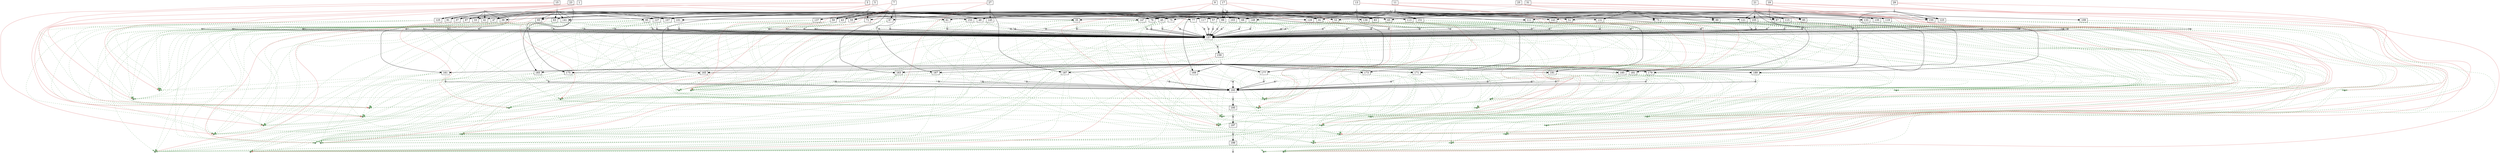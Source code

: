 strict digraph  {
	node [label="\N"];
	1	 [height=0,
		shape=rect,
		size=13.85,
		width=0];
	2	 [fillcolor=gray,
		height=0.1,
		label="",
		shape=rect,
		size=0,
		style=filled,
		width=0.1];
	1 -> 2	 [color=gray,
		size=12537816.0];
	201	 [fillcolor="#88bb88",
		height=0.1,
		label="",
		shape=rect,
		size=0,
		style=filled,
		width=0.1];
	1 -> 201	 [color="#dd7777",
		size=2778398.0,
		weight=0];
	202	 [fillcolor="#88bb88",
		height=0.1,
		label="",
		shape=rect,
		size=0,
		style=filled,
		width=0.1];
	1 -> 202	 [color="#dd7777",
		size=2778398.0,
		weight=0];
	33	 [height=0,
		shape=rect,
		size=10.57,
		width=0];
	2 -> 33	 [size=0];
	35	 [height=0,
		shape=rect,
		size=10.6,
		width=0];
	2 -> 35	 [size=0];
	37	 [height=0,
		shape=rect,
		size=10.58,
		width=0];
	2 -> 37	 [size=0];
	39	 [height=0,
		shape=rect,
		size=10.64,
		width=0];
	2 -> 39	 [size=0];
	41	 [height=0,
		shape=rect,
		size=10.45,
		width=0];
	2 -> 41	 [size=0];
	91	 [height=0,
		shape=rect,
		size=10.56,
		width=0];
	2 -> 91	 [size=0];
	125	 [height=0,
		shape=rect,
		size=10.46,
		width=0];
	2 -> 125	 [size=0];
	161	 [height=0,
		shape=rect,
		size=10.88,
		width=0];
	2 -> 161	 [size=0];
	3	 [height=0,
		shape=rect,
		size=13.11,
		width=0];
	4	 [fillcolor=gray,
		height=0.1,
		label="",
		shape=rect,
		size=0,
		style=filled,
		width=0.1];
	3 -> 4	 [color=gray,
		size=12588718.0];
	203	 [fillcolor="#88bb88",
		height=0.1,
		label="",
		shape=rect,
		size=0,
		style=filled,
		width=0.1];
	3 -> 203	 [color="#dd7777",
		size=2778398.0,
		weight=0];
	204	 [fillcolor="#88bb88",
		height=0.1,
		label="",
		shape=rect,
		size=0,
		style=filled,
		width=0.1];
	3 -> 204	 [color="#dd7777",
		size=2778398.0,
		weight=0];
	4 -> 33	 [size=0];
	4 -> 41	 [size=0];
	43	 [height=0,
		shape=rect,
		size=10.64,
		width=0];
	4 -> 43	 [size=0];
	45	 [height=0,
		shape=rect,
		size=10.58,
		width=0];
	4 -> 45	 [size=0];
	47	 [height=0,
		shape=rect,
		size=10.74,
		width=0];
	4 -> 47	 [size=0];
	49	 [height=0,
		shape=rect,
		size=10.61,
		width=0];
	4 -> 49	 [size=0];
	51	 [height=0,
		shape=rect,
		size=10.58,
		width=0];
	4 -> 51	 [size=0];
	53	 [height=0,
		shape=rect,
		size=10.67,
		width=0];
	4 -> 53	 [size=0];
	55	 [height=0,
		shape=rect,
		size=10.67,
		width=0];
	4 -> 55	 [size=0];
	57	 [height=0,
		shape=rect,
		size=10.57,
		width=0];
	4 -> 57	 [size=0];
	77	 [height=0,
		shape=rect,
		size=10.41,
		width=0];
	4 -> 77	 [size=0];
	79	 [height=0,
		shape=rect,
		size=10.58,
		width=0];
	4 -> 79	 [size=0];
	111	 [height=0,
		shape=rect,
		size=10.47,
		width=0];
	4 -> 111	 [size=0];
	137	 [height=0,
		shape=rect,
		size=10.61,
		width=0];
	4 -> 137	 [size=0];
	163	 [height=0,
		shape=rect,
		size=10.96,
		width=0];
	4 -> 163	 [size=0];
	5	 [height=0,
		shape=rect,
		size=13.42,
		width=0];
	6	 [fillcolor=gray,
		height=0.1,
		label="",
		shape=rect,
		size=0,
		style=filled,
		width=0.1];
	5 -> 6	 [color=gray,
		size=12548592.0];
	205	 [fillcolor="#88bb88",
		height=0.1,
		label="",
		shape=rect,
		size=0,
		style=filled,
		width=0.1];
	5 -> 205	 [color="#dd7777",
		size=2778398.0,
		weight=0];
	206	 [fillcolor="#88bb88",
		height=0.1,
		label="",
		shape=rect,
		size=0,
		style=filled,
		width=0.1];
	5 -> 206	 [color="#dd7777",
		size=2778398.0,
		weight=0];
	59	 [height=0,
		shape=rect,
		size=10.74,
		width=0];
	6 -> 59	 [size=0];
	61	 [height=0,
		shape=rect,
		size=10.91,
		width=0];
	6 -> 61	 [size=0];
	71	 [height=0,
		shape=rect,
		size=10.53,
		width=0];
	6 -> 71	 [size=0];
	93	 [height=0,
		shape=rect,
		size=10.62,
		width=0];
	6 -> 93	 [size=0];
	147	 [height=0,
		shape=rect,
		size=10.65,
		width=0];
	6 -> 147	 [size=0];
	165	 [height=0,
		shape=rect,
		size=10.61,
		width=0];
	6 -> 165	 [size=0];
	7	 [height=0,
		shape=rect,
		size=13.3,
		width=0];
	8	 [fillcolor=gray,
		height=0.1,
		label="",
		shape=rect,
		size=0,
		style=filled,
		width=0.1];
	7 -> 8	 [color=gray,
		size=12543340.0];
	207	 [fillcolor="#88bb88",
		height=0.1,
		label="",
		shape=rect,
		size=0,
		style=filled,
		width=0.1];
	7 -> 207	 [color="#dd7777",
		size=2778398.0,
		weight=0];
	208	 [fillcolor="#88bb88",
		height=0.1,
		label="",
		shape=rect,
		size=0,
		style=filled,
		width=0.1];
	7 -> 208	 [color="#dd7777",
		size=2778398.0,
		weight=0];
	8 -> 43	 [size=0];
	8 -> 59	 [size=0];
	63	 [height=0,
		shape=rect,
		size=10.55,
		width=0];
	8 -> 63	 [size=0];
	65	 [height=0,
		shape=rect,
		size=10.49,
		width=0];
	8 -> 65	 [size=0];
	67	 [height=0,
		shape=rect,
		size=10.61,
		width=0];
	8 -> 67	 [size=0];
	69	 [height=0,
		shape=rect,
		size=10.53,
		width=0];
	8 -> 69	 [size=0];
	95	 [height=0,
		shape=rect,
		size=10.59,
		width=0];
	8 -> 95	 [size=0];
	113	 [height=0,
		shape=rect,
		size=10.48,
		width=0];
	8 -> 113	 [size=0];
	149	 [height=0,
		shape=rect,
		size=10.49,
		width=0];
	8 -> 149	 [size=0];
	167	 [height=0,
		shape=rect,
		size=10.73,
		width=0];
	8 -> 167	 [size=0];
	9	 [height=0,
		shape=rect,
		size=13.16,
		width=0];
	10	 [fillcolor=gray,
		height=0.1,
		label="",
		shape=rect,
		size=0,
		style=filled,
		width=0.1];
	9 -> 10	 [color=gray,
		size=12515000.0];
	209	 [fillcolor="#88bb88",
		height=0.1,
		label="",
		shape=rect,
		size=0,
		style=filled,
		width=0.1];
	9 -> 209	 [color="#dd7777",
		size=2778398.0,
		weight=0];
	210	 [fillcolor="#88bb88",
		height=0.1,
		label="",
		shape=rect,
		size=0,
		style=filled,
		width=0.1];
	9 -> 210	 [color="#dd7777",
		size=2778398.0,
		weight=0];
	10 -> 71	 [size=0];
	73	 [height=0,
		shape=rect,
		size=10.67,
		width=0];
	10 -> 73	 [size=0];
	75	 [height=0,
		shape=rect,
		size=10.54,
		width=0];
	10 -> 75	 [size=0];
	81	 [height=0,
		shape=rect,
		size=10.51,
		width=0];
	10 -> 81	 [size=0];
	99	 [height=0,
		shape=rect,
		size=10.69,
		width=0];
	10 -> 99	 [size=0];
	131	 [height=0,
		shape=rect,
		size=10.59,
		width=0];
	10 -> 131	 [size=0];
	169	 [height=0,
		shape=rect,
		size=10.66,
		width=0];
	10 -> 169	 [size=0];
	11	 [height=0,
		shape=rect,
		size=13.57,
		width=0];
	12	 [fillcolor=gray,
		height=0.1,
		label="",
		shape=rect,
		size=0,
		style=filled,
		width=0.1];
	11 -> 12	 [color=gray,
		size=12537134.0];
	211	 [fillcolor="#88bb88",
		height=0.1,
		label="",
		shape=rect,
		size=0,
		style=filled,
		width=0.1];
	11 -> 211	 [color="#dd7777",
		size=2778398.0,
		weight=0];
	212	 [fillcolor="#88bb88",
		height=0.1,
		label="",
		shape=rect,
		size=0,
		style=filled,
		width=0.1];
	11 -> 212	 [color="#dd7777",
		size=2778398.0,
		weight=0];
	12 -> 77	 [size=0];
	115	 [height=0,
		shape=rect,
		size=10.51,
		width=0];
	12 -> 115	 [size=0];
	139	 [height=0,
		shape=rect,
		size=10.66,
		width=0];
	12 -> 139	 [size=0];
	171	 [height=0,
		shape=rect,
		size=10.49,
		width=0];
	12 -> 171	 [size=0];
	13	 [height=0,
		shape=rect,
		size=13.25,
		width=0];
	14	 [fillcolor=gray,
		height=0.1,
		label="",
		shape=rect,
		size=0,
		style=filled,
		width=0.1];
	13 -> 14	 [color=gray,
		size=12521814.0];
	213	 [fillcolor="#88bb88",
		height=0.1,
		label="",
		shape=rect,
		size=0,
		style=filled,
		width=0.1];
	13 -> 213	 [color="#dd7777",
		size=2778398.0,
		weight=0];
	214	 [fillcolor="#88bb88",
		height=0.1,
		label="",
		shape=rect,
		size=0,
		style=filled,
		width=0.1];
	13 -> 214	 [color="#dd7777",
		size=2778398.0,
		weight=0];
	14 -> 45	 [size=0];
	14 -> 61	 [size=0];
	14 -> 79	 [size=0];
	14 -> 81	 [size=0];
	83	 [height=0,
		shape=rect,
		size=10.77,
		width=0];
	14 -> 83	 [size=0];
	85	 [height=0,
		shape=rect,
		size=10.46,
		width=0];
	14 -> 85	 [size=0];
	87	 [height=0,
		shape=rect,
		size=10.4,
		width=0];
	14 -> 87	 [size=0];
	89	 [height=0,
		shape=rect,
		size=10.54,
		width=0];
	14 -> 89	 [size=0];
	173	 [height=0,
		shape=rect,
		size=10.9,
		width=0];
	14 -> 173	 [size=0];
	15	 [height=0,
		shape=rect,
		size=13.65,
		width=0];
	16	 [fillcolor=gray,
		height=0.1,
		label="",
		shape=rect,
		size=0,
		style=filled,
		width=0.1];
	15 -> 16	 [color=gray,
		size=12525260.0];
	215	 [fillcolor="#88bb88",
		height=0.1,
		label="",
		shape=rect,
		size=0,
		style=filled,
		width=0.1];
	15 -> 215	 [color="#dd7777",
		size=2778398.0,
		weight=0];
	216	 [fillcolor="#88bb88",
		height=0.1,
		label="",
		shape=rect,
		size=0,
		style=filled,
		width=0.1];
	15 -> 216	 [color="#dd7777",
		size=2778398.0,
		weight=0];
	16 -> 47	 [size=0];
	16 -> 63	 [size=0];
	16 -> 91	 [size=0];
	16 -> 93	 [size=0];
	16 -> 95	 [size=0];
	97	 [height=0,
		shape=rect,
		size=10.48,
		width=0];
	16 -> 97	 [size=0];
	101	 [height=0,
		shape=rect,
		size=10.65,
		width=0];
	16 -> 101	 [size=0];
	117	 [height=0,
		shape=rect,
		size=10.59,
		width=0];
	16 -> 117	 [size=0];
	141	 [height=0,
		shape=rect,
		size=10.77,
		width=0];
	16 -> 141	 [size=0];
	175	 [height=0,
		shape=rect,
		size=10.75,
		width=0];
	16 -> 175	 [size=0];
	17	 [height=0,
		shape=rect,
		size=13.63,
		width=0];
	18	 [fillcolor=gray,
		height=0.1,
		label="",
		shape=rect,
		size=0,
		style=filled,
		width=0.1];
	17 -> 18	 [color=gray,
		size=12538522.0];
	217	 [fillcolor="#88bb88",
		height=0.1,
		label="",
		shape=rect,
		size=0,
		style=filled,
		width=0.1];
	17 -> 217	 [color="#dd7777",
		size=2778398.0,
		weight=0];
	218	 [fillcolor="#88bb88",
		height=0.1,
		label="",
		shape=rect,
		size=0,
		style=filled,
		width=0.1];
	17 -> 218	 [color="#dd7777",
		size=2778398.0,
		weight=0];
	18 -> 49	 [size=0];
	18 -> 83	 [size=0];
	18 -> 99	 [size=0];
	18 -> 101	 [size=0];
	103	 [height=0,
		shape=rect,
		size=10.55,
		width=0];
	18 -> 103	 [size=0];
	105	 [height=0,
		shape=rect,
		size=10.66,
		width=0];
	18 -> 105	 [size=0];
	107	 [height=0,
		shape=rect,
		size=10.55,
		width=0];
	18 -> 107	 [size=0];
	127	 [height=0,
		shape=rect,
		size=10.35,
		width=0];
	18 -> 127	 [size=0];
	151	 [height=0,
		shape=rect,
		size=10.61,
		width=0];
	18 -> 151	 [size=0];
	177	 [height=0,
		shape=rect,
		size=10.72,
		width=0];
	18 -> 177	 [size=0];
	19	 [height=0,
		shape=rect,
		size=13.7,
		width=0];
	20	 [fillcolor=gray,
		height=0.1,
		label="",
		shape=rect,
		size=0,
		style=filled,
		width=0.1];
	19 -> 20	 [color=gray,
		size=12546796.0];
	219	 [fillcolor="#88bb88",
		height=0.1,
		label="",
		shape=rect,
		size=0,
		style=filled,
		width=0.1];
	19 -> 219	 [color="#dd7777",
		size=2778398.0,
		weight=0];
	220	 [fillcolor="#88bb88",
		height=0.1,
		label="",
		shape=rect,
		size=0,
		style=filled,
		width=0.1];
	19 -> 220	 [color="#dd7777",
		size=2778398.0,
		weight=0];
	20 -> 35	 [size=0];
	20 -> 51	 [size=0];
	20 -> 85	 [size=0];
	109	 [height=0,
		shape=rect,
		size=10.56,
		width=0];
	20 -> 109	 [size=0];
	179	 [height=0,
		shape=rect,
		size=10.86,
		width=0];
	20 -> 179	 [size=0];
	21	 [height=0,
		shape=rect,
		size=13.55,
		width=0];
	22	 [fillcolor=gray,
		height=0.1,
		label="",
		shape=rect,
		size=0,
		style=filled,
		width=0.1];
	21 -> 22	 [color=gray,
		size=12535766.0];
	221	 [fillcolor="#88bb88",
		height=0.1,
		label="",
		shape=rect,
		size=0,
		style=filled,
		width=0.1];
	21 -> 221	 [color="#dd7777",
		size=2778398.0,
		weight=0];
	222	 [fillcolor="#88bb88",
		height=0.1,
		label="",
		shape=rect,
		size=0,
		style=filled,
		width=0.1];
	21 -> 222	 [color="#dd7777",
		size=2778398.0,
		weight=0];
	22 -> 87	 [size=0];
	22 -> 105	 [size=0];
	22 -> 111	 [size=0];
	22 -> 113	 [size=0];
	22 -> 115	 [size=0];
	22 -> 117	 [size=0];
	119	 [height=0,
		shape=rect,
		size=10.72,
		width=0];
	22 -> 119	 [size=0];
	121	 [height=0,
		shape=rect,
		size=10.49,
		width=0];
	22 -> 121	 [size=0];
	123	 [height=0,
		shape=rect,
		size=10.64,
		width=0];
	22 -> 123	 [size=0];
	181	 [height=0,
		shape=rect,
		size=10.74,
		width=0];
	22 -> 181	 [size=0];
	23	 [height=0,
		shape=rect,
		size=13.81,
		width=0];
	24	 [fillcolor=gray,
		height=0.1,
		label="",
		shape=rect,
		size=0,
		style=filled,
		width=0.1];
	23 -> 24	 [color=gray,
		size=12551018.0];
	223	 [fillcolor="#88bb88",
		height=0.1,
		label="",
		shape=rect,
		size=0,
		style=filled,
		width=0.1];
	23 -> 223	 [color="#dd7777",
		size=2778398.0,
		weight=0];
	224	 [fillcolor="#88bb88",
		height=0.1,
		label="",
		shape=rect,
		size=0,
		style=filled,
		width=0.1];
	23 -> 224	 [color="#dd7777",
		size=2778398.0,
		weight=0];
	24 -> 37	 [size=0];
	24 -> 97	 [size=0];
	24 -> 107	 [size=0];
	24 -> 125	 [size=0];
	24 -> 127	 [size=0];
	129	 [height=0,
		shape=rect,
		size=10.64,
		width=0];
	24 -> 129	 [size=0];
	153	 [height=0,
		shape=rect,
		size=10.47,
		width=0];
	24 -> 153	 [size=0];
	183	 [height=0,
		shape=rect,
		size=10.69,
		width=0];
	24 -> 183	 [size=0];
	25	 [height=0,
		shape=rect,
		size=13.62,
		width=0];
	26	 [fillcolor=gray,
		height=0.1,
		label="",
		shape=rect,
		size=0,
		style=filled,
		width=0.1];
	25 -> 26	 [color=gray,
		size=12553770.0];
	225	 [fillcolor="#88bb88",
		height=0.1,
		label="",
		shape=rect,
		size=0,
		style=filled,
		width=0.1];
	25 -> 225	 [color="#dd7777",
		size=2778398.0,
		weight=0];
	226	 [fillcolor="#88bb88",
		height=0.1,
		label="",
		shape=rect,
		size=0,
		style=filled,
		width=0.1];
	25 -> 226	 [color="#dd7777",
		size=2778398.0,
		weight=0];
	26 -> 53	 [size=0];
	26 -> 65	 [size=0];
	26 -> 73	 [size=0];
	26 -> 89	 [size=0];
	26 -> 131	 [size=0];
	133	 [height=0,
		shape=rect,
		size=10.72,
		width=0];
	26 -> 133	 [size=0];
	135	 [height=0,
		shape=rect,
		size=10.57,
		width=0];
	26 -> 135	 [size=0];
	143	 [height=0,
		shape=rect,
		size=10.43,
		width=0];
	26 -> 143	 [size=0];
	185	 [height=0,
		shape=rect,
		size=10.74,
		width=0];
	26 -> 185	 [size=0];
	27	 [height=0,
		shape=rect,
		size=13.36,
		width=0];
	28	 [fillcolor=gray,
		height=0.1,
		label="",
		shape=rect,
		size=0,
		style=filled,
		width=0.1];
	27 -> 28	 [color=gray,
		size=12538390.0];
	227	 [fillcolor="#88bb88",
		height=0.1,
		label="",
		shape=rect,
		size=0,
		style=filled,
		width=0.1];
	27 -> 227	 [color="#dd7777",
		size=2778398.0,
		weight=0];
	228	 [fillcolor="#88bb88",
		height=0.1,
		label="",
		shape=rect,
		size=0,
		style=filled,
		width=0.1];
	27 -> 228	 [color="#dd7777",
		size=2778398.0,
		weight=0];
	28 -> 39	 [size=0];
	28 -> 55	 [size=0];
	28 -> 67	 [size=0];
	28 -> 75	 [size=0];
	28 -> 121	 [size=0];
	28 -> 137	 [size=0];
	28 -> 139	 [size=0];
	28 -> 141	 [size=0];
	28 -> 143	 [size=0];
	145	 [height=0,
		shape=rect,
		size=10.79,
		width=0];
	28 -> 145	 [size=0];
	187	 [height=0,
		shape=rect,
		size=10.69,
		width=0];
	28 -> 187	 [size=0];
	29	 [height=0,
		shape=rect,
		size=13.17,
		width=0];
	30	 [fillcolor=gray,
		height=0.1,
		label="",
		shape=rect,
		size=0,
		style=filled,
		width=0.1];
	29 -> 30	 [color=gray,
		size=12543024.0];
	229	 [fillcolor="#88bb88",
		height=0.1,
		label="",
		shape=rect,
		size=0,
		style=filled,
		width=0.1];
	29 -> 229	 [color="#dd7777",
		size=2778398.0,
		weight=0];
	230	 [fillcolor="#88bb88",
		height=0.1,
		label="",
		shape=rect,
		size=0,
		style=filled,
		width=0.1];
	29 -> 230	 [color="#dd7777",
		size=2778398.0,
		weight=0];
	30 -> 123	 [size=0];
	30 -> 129	 [size=0];
	155	 [height=0,
		shape=rect,
		size=10.65,
		width=0];
	30 -> 155	 [size=0];
	189	 [height=0,
		shape=rect,
		size=10.73,
		width=0];
	30 -> 189	 [size=0];
	31	 [height=0,
		shape=rect,
		size=13.58,
		width=0];
	32	 [fillcolor=gray,
		height=0.1,
		label="",
		shape=rect,
		size=0,
		style=filled,
		width=0.1];
	31 -> 32	 [color=gray,
		size=12541622.0];
	231	 [fillcolor="#88bb88",
		height=0.1,
		label="",
		shape=rect,
		size=0,
		style=filled,
		width=0.1];
	31 -> 231	 [color="#dd7777",
		size=2778398.0,
		weight=0];
	232	 [fillcolor="#88bb88",
		height=0.1,
		label="",
		shape=rect,
		size=0,
		style=filled,
		width=0.1];
	31 -> 232	 [color="#dd7777",
		size=2778398.0,
		weight=0];
	32 -> 57	 [size=0];
	32 -> 69	 [size=0];
	32 -> 135	 [size=0];
	32 -> 147	 [size=0];
	32 -> 149	 [size=0];
	32 -> 151	 [size=0];
	32 -> 153	 [size=0];
	32 -> 155	 [size=0];
	191	 [height=0,
		shape=rect,
		size=10.78,
		width=0];
	32 -> 191	 [size=0];
	34	 [fillcolor=gray,
		height=0.1,
		label="",
		shape=rect,
		size=0,
		style=filled,
		width=0.1];
	33 -> 34	 [color=gray,
		size=16861265.0];
	33 -> 201	 [color="#77aa77",
		size=0,
		style=dashed,
		weight=0];
	33 -> 202	 [color="#77aa77",
		size=0,
		style=dashed,
		weight=0];
	33 -> 203	 [color="#77aa77",
		size=0,
		style=dashed,
		weight=0];
	33 -> 204	 [color="#77aa77",
		size=0,
		style=dashed,
		weight=0];
	157	 [height=0,
		shape=rect,
		size=4.96,
		width=0];
	34 -> 157	 [size=179195.0];
	36	 [fillcolor=gray,
		height=0.1,
		label="",
		shape=rect,
		size=0,
		style=filled,
		width=0.1];
	35 -> 36	 [color=gray,
		size=16819343.0];
	35 -> 201	 [color="#77aa77",
		size=0,
		style=dashed,
		weight=0];
	35 -> 202	 [color="#77aa77",
		size=0,
		style=dashed,
		weight=0];
	35 -> 219	 [color="#77aa77",
		size=0,
		style=dashed,
		weight=0];
	35 -> 220	 [color="#77aa77",
		size=0,
		style=dashed,
		weight=0];
	36 -> 157	 [size=179195.0];
	38	 [fillcolor=gray,
		height=0.1,
		label="",
		shape=rect,
		size=0,
		style=filled,
		width=0.1];
	37 -> 38	 [color=gray,
		size=16823565.0];
	37 -> 201	 [color="#77aa77",
		size=0,
		style=dashed,
		weight=0];
	37 -> 202	 [color="#77aa77",
		size=0,
		style=dashed,
		weight=0];
	37 -> 223	 [color="#77aa77",
		size=0,
		style=dashed,
		weight=0];
	37 -> 224	 [color="#77aa77",
		size=0,
		style=dashed,
		weight=0];
	38 -> 157	 [size=179195.0];
	40	 [fillcolor=gray,
		height=0.1,
		label="",
		shape=rect,
		size=0,
		style=filled,
		width=0.1];
	39 -> 40	 [color=gray,
		size=16810937.0];
	39 -> 201	 [color="#77aa77",
		size=0,
		style=dashed,
		weight=0];
	39 -> 202	 [color="#77aa77",
		size=0,
		style=dashed,
		weight=0];
	39 -> 227	 [color="#77aa77",
		size=0,
		style=dashed,
		weight=0];
	39 -> 228	 [color="#77aa77",
		size=0,
		style=dashed,
		weight=0];
	40 -> 157	 [size=179195.0];
	42	 [fillcolor=gray,
		height=0.1,
		label="",
		shape=rect,
		size=0,
		style=filled,
		width=0.1];
	41 -> 42	 [color=gray,
		size=16861265.0];
	41 -> 201	 [color="#77aa77",
		size=0,
		style=dashed,
		weight=0];
	41 -> 202	 [color="#77aa77",
		size=0,
		style=dashed,
		weight=0];
	41 -> 203	 [color="#77aa77",
		size=0,
		style=dashed,
		weight=0];
	41 -> 204	 [color="#77aa77",
		size=0,
		style=dashed,
		weight=0];
	42 -> 157	 [size=179195.0];
	44	 [fillcolor=gray,
		height=0.1,
		label="",
		shape=rect,
		size=0,
		style=filled,
		width=0.1];
	43 -> 44	 [color=gray,
		size=16866789.0];
	43 -> 203	 [color="#77aa77",
		size=0,
		style=dashed,
		weight=0];
	43 -> 204	 [color="#77aa77",
		size=0,
		style=dashed,
		weight=0];
	43 -> 207	 [color="#77aa77",
		size=0,
		style=dashed,
		weight=0];
	43 -> 208	 [color="#77aa77",
		size=0,
		style=dashed,
		weight=0];
	44 -> 157	 [size=179195.0];
	46	 [fillcolor=gray,
		height=0.1,
		label="",
		shape=rect,
		size=0,
		style=filled,
		width=0.1];
	45 -> 46	 [color=gray,
		size=16845263.0];
	45 -> 203	 [color="#77aa77",
		size=0,
		style=dashed,
		weight=0];
	45 -> 204	 [color="#77aa77",
		size=0,
		style=dashed,
		weight=0];
	45 -> 213	 [color="#77aa77",
		size=0,
		style=dashed,
		weight=0];
	45 -> 214	 [color="#77aa77",
		size=0,
		style=dashed,
		weight=0];
	46 -> 157	 [size=179195.0];
	48	 [fillcolor=gray,
		height=0.1,
		label="",
		shape=rect,
		size=0,
		style=filled,
		width=0.1];
	47 -> 48	 [color=gray,
		size=16848709.0];
	47 -> 203	 [color="#77aa77",
		size=0,
		style=dashed,
		weight=0];
	47 -> 204	 [color="#77aa77",
		size=0,
		style=dashed,
		weight=0];
	47 -> 215	 [color="#77aa77",
		size=0,
		style=dashed,
		weight=0];
	47 -> 216	 [color="#77aa77",
		size=0,
		style=dashed,
		weight=0];
	48 -> 157	 [size=179195.0];
	50	 [fillcolor=gray,
		height=0.1,
		label="",
		shape=rect,
		size=0,
		style=filled,
		width=0.1];
	49 -> 50	 [color=gray,
		size=16861971.0];
	49 -> 203	 [color="#77aa77",
		size=0,
		style=dashed,
		weight=0];
	49 -> 204	 [color="#77aa77",
		size=0,
		style=dashed,
		weight=0];
	49 -> 217	 [color="#77aa77",
		size=0,
		style=dashed,
		weight=0];
	49 -> 218	 [color="#77aa77",
		size=0,
		style=dashed,
		weight=0];
	50 -> 157	 [size=179195.0];
	52	 [fillcolor=gray,
		height=0.1,
		label="",
		shape=rect,
		size=0,
		style=filled,
		width=0.1];
	51 -> 52	 [color=gray,
		size=16870245.0];
	51 -> 203	 [color="#77aa77",
		size=0,
		style=dashed,
		weight=0];
	51 -> 204	 [color="#77aa77",
		size=0,
		style=dashed,
		weight=0];
	51 -> 219	 [color="#77aa77",
		size=0,
		style=dashed,
		weight=0];
	51 -> 220	 [color="#77aa77",
		size=0,
		style=dashed,
		weight=0];
	52 -> 157	 [size=179195.0];
	54	 [fillcolor=gray,
		height=0.1,
		label="",
		shape=rect,
		size=0,
		style=filled,
		width=0.1];
	53 -> 54	 [color=gray,
		size=16877219.0];
	53 -> 203	 [color="#77aa77",
		size=0,
		style=dashed,
		weight=0];
	53 -> 204	 [color="#77aa77",
		size=0,
		style=dashed,
		weight=0];
	53 -> 225	 [color="#77aa77",
		size=0,
		style=dashed,
		weight=0];
	53 -> 226	 [color="#77aa77",
		size=0,
		style=dashed,
		weight=0];
	54 -> 157	 [size=179195.0];
	56	 [fillcolor=gray,
		height=0.1,
		label="",
		shape=rect,
		size=0,
		style=filled,
		width=0.1];
	55 -> 56	 [color=gray,
		size=16861839.0];
	55 -> 203	 [color="#77aa77",
		size=0,
		style=dashed,
		weight=0];
	55 -> 204	 [color="#77aa77",
		size=0,
		style=dashed,
		weight=0];
	55 -> 227	 [color="#77aa77",
		size=0,
		style=dashed,
		weight=0];
	55 -> 228	 [color="#77aa77",
		size=0,
		style=dashed,
		weight=0];
	56 -> 157	 [size=179195.0];
	58	 [fillcolor=gray,
		height=0.1,
		label="",
		shape=rect,
		size=0,
		style=filled,
		width=0.1];
	57 -> 58	 [color=gray,
		size=16865071.0];
	57 -> 203	 [color="#77aa77",
		size=0,
		style=dashed,
		weight=0];
	57 -> 204	 [color="#77aa77",
		size=0,
		style=dashed,
		weight=0];
	57 -> 231	 [color="#77aa77",
		size=0,
		style=dashed,
		weight=0];
	57 -> 232	 [color="#77aa77",
		size=0,
		style=dashed,
		weight=0];
	58 -> 157	 [size=179195.0];
	60	 [fillcolor=gray,
		height=0.1,
		label="",
		shape=rect,
		size=0,
		style=filled,
		width=0.1];
	59 -> 60	 [color=gray,
		size=16826663.0];
	59 -> 205	 [color="#77aa77",
		size=0,
		style=dashed,
		weight=0];
	59 -> 206	 [color="#77aa77",
		size=0,
		style=dashed,
		weight=0];
	59 -> 207	 [color="#77aa77",
		size=0,
		style=dashed,
		weight=0];
	59 -> 208	 [color="#77aa77",
		size=0,
		style=dashed,
		weight=0];
	60 -> 157	 [size=179195.0];
	62	 [fillcolor=gray,
		height=0.1,
		label="",
		shape=rect,
		size=0,
		style=filled,
		width=0.1];
	61 -> 62	 [color=gray,
		size=16805137.0];
	61 -> 205	 [color="#77aa77",
		size=0,
		style=dashed,
		weight=0];
	61 -> 206	 [color="#77aa77",
		size=0,
		style=dashed,
		weight=0];
	61 -> 213	 [color="#77aa77",
		size=0,
		style=dashed,
		weight=0];
	61 -> 214	 [color="#77aa77",
		size=0,
		style=dashed,
		weight=0];
	62 -> 157	 [size=179195.0];
	64	 [fillcolor=gray,
		height=0.1,
		label="",
		shape=rect,
		size=0,
		style=filled,
		width=0.1];
	63 -> 64	 [color=gray,
		size=16803331.0];
	63 -> 207	 [color="#77aa77",
		size=0,
		style=dashed,
		weight=0];
	63 -> 208	 [color="#77aa77",
		size=0,
		style=dashed,
		weight=0];
	63 -> 215	 [color="#77aa77",
		size=0,
		style=dashed,
		weight=0];
	63 -> 216	 [color="#77aa77",
		size=0,
		style=dashed,
		weight=0];
	64 -> 157	 [size=179195.0];
	66	 [fillcolor=gray,
		height=0.1,
		label="",
		shape=rect,
		size=0,
		style=filled,
		width=0.1];
	65 -> 66	 [color=gray,
		size=16831841.0];
	65 -> 207	 [color="#77aa77",
		size=0,
		style=dashed,
		weight=0];
	65 -> 208	 [color="#77aa77",
		size=0,
		style=dashed,
		weight=0];
	65 -> 225	 [color="#77aa77",
		size=0,
		style=dashed,
		weight=0];
	65 -> 226	 [color="#77aa77",
		size=0,
		style=dashed,
		weight=0];
	66 -> 157	 [size=179195.0];
	68	 [fillcolor=gray,
		height=0.1,
		label="",
		shape=rect,
		size=0,
		style=filled,
		width=0.1];
	67 -> 68	 [color=gray,
		size=16816461.0];
	67 -> 207	 [color="#77aa77",
		size=0,
		style=dashed,
		weight=0];
	67 -> 208	 [color="#77aa77",
		size=0,
		style=dashed,
		weight=0];
	67 -> 227	 [color="#77aa77",
		size=0,
		style=dashed,
		weight=0];
	67 -> 228	 [color="#77aa77",
		size=0,
		style=dashed,
		weight=0];
	68 -> 157	 [size=179195.0];
	70	 [fillcolor=gray,
		height=0.1,
		label="",
		shape=rect,
		size=0,
		style=filled,
		width=0.1];
	69 -> 70	 [color=gray,
		size=16819693.0];
	69 -> 207	 [color="#77aa77",
		size=0,
		style=dashed,
		weight=0];
	69 -> 208	 [color="#77aa77",
		size=0,
		style=dashed,
		weight=0];
	69 -> 231	 [color="#77aa77",
		size=0,
		style=dashed,
		weight=0];
	69 -> 232	 [color="#77aa77",
		size=0,
		style=dashed,
		weight=0];
	70 -> 157	 [size=179195.0];
	72	 [fillcolor=gray,
		height=0.1,
		label="",
		shape=rect,
		size=0,
		style=filled,
		width=0.1];
	71 -> 72	 [color=gray,
		size=16798323.0];
	71 -> 205	 [color="#77aa77",
		size=0,
		style=dashed,
		weight=0];
	71 -> 206	 [color="#77aa77",
		size=0,
		style=dashed,
		weight=0];
	71 -> 209	 [color="#77aa77",
		size=0,
		style=dashed,
		weight=0];
	71 -> 210	 [color="#77aa77",
		size=0,
		style=dashed,
		weight=0];
	72 -> 157	 [size=179195.0];
	74	 [fillcolor=gray,
		height=0.1,
		label="",
		shape=rect,
		size=0,
		style=filled,
		width=0.1];
	73 -> 74	 [color=gray,
		size=16803501.0];
	73 -> 209	 [color="#77aa77",
		size=0,
		style=dashed,
		weight=0];
	73 -> 210	 [color="#77aa77",
		size=0,
		style=dashed,
		weight=0];
	73 -> 225	 [color="#77aa77",
		size=0,
		style=dashed,
		weight=0];
	73 -> 226	 [color="#77aa77",
		size=0,
		style=dashed,
		weight=0];
	74 -> 157	 [size=179195.0];
	76	 [fillcolor=gray,
		height=0.1,
		label="",
		shape=rect,
		size=0,
		style=filled,
		width=0.1];
	75 -> 76	 [color=gray,
		size=16788121.0];
	75 -> 209	 [color="#77aa77",
		size=0,
		style=dashed,
		weight=0];
	75 -> 210	 [color="#77aa77",
		size=0,
		style=dashed,
		weight=0];
	75 -> 227	 [color="#77aa77",
		size=0,
		style=dashed,
		weight=0];
	75 -> 228	 [color="#77aa77",
		size=0,
		style=dashed,
		weight=0];
	76 -> 157	 [size=179195.0];
	78	 [fillcolor=gray,
		height=0.1,
		label="",
		shape=rect,
		size=0,
		style=filled,
		width=0.1];
	77 -> 78	 [color=gray,
		size=16860583.0];
	77 -> 203	 [color="#77aa77",
		size=0,
		style=dashed,
		weight=0];
	77 -> 204	 [color="#77aa77",
		size=0,
		style=dashed,
		weight=0];
	77 -> 211	 [color="#77aa77",
		size=0,
		style=dashed,
		weight=0];
	77 -> 212	 [color="#77aa77",
		size=0,
		style=dashed,
		weight=0];
	78 -> 157	 [size=179195.0];
	80	 [fillcolor=gray,
		height=0.1,
		label="",
		shape=rect,
		size=0,
		style=filled,
		width=0.1];
	79 -> 80	 [color=gray,
		size=16845263.0];
	79 -> 203	 [color="#77aa77",
		size=0,
		style=dashed,
		weight=0];
	79 -> 204	 [color="#77aa77",
		size=0,
		style=dashed,
		weight=0];
	79 -> 213	 [color="#77aa77",
		size=0,
		style=dashed,
		weight=0];
	79 -> 214	 [color="#77aa77",
		size=0,
		style=dashed,
		weight=0];
	80 -> 157	 [size=179195.0];
	82	 [fillcolor=gray,
		height=0.1,
		label="",
		shape=rect,
		size=0,
		style=filled,
		width=0.1];
	81 -> 82	 [color=gray,
		size=16771545.0];
	81 -> 209	 [color="#77aa77",
		size=0,
		style=dashed,
		weight=0];
	81 -> 210	 [color="#77aa77",
		size=0,
		style=dashed,
		weight=0];
	81 -> 213	 [color="#77aa77",
		size=0,
		style=dashed,
		weight=0];
	81 -> 214	 [color="#77aa77",
		size=0,
		style=dashed,
		weight=0];
	82 -> 157	 [size=179195.0];
	84	 [fillcolor=gray,
		height=0.1,
		label="",
		shape=rect,
		size=0,
		style=filled,
		width=0.1];
	83 -> 84	 [color=gray,
		size=16795067.0];
	83 -> 213	 [color="#77aa77",
		size=0,
		style=dashed,
		weight=0];
	83 -> 214	 [color="#77aa77",
		size=0,
		style=dashed,
		weight=0];
	83 -> 217	 [color="#77aa77",
		size=0,
		style=dashed,
		weight=0];
	83 -> 218	 [color="#77aa77",
		size=0,
		style=dashed,
		weight=0];
	84 -> 157	 [size=179195.0];
	86	 [fillcolor=gray,
		height=0.1,
		label="",
		shape=rect,
		size=0,
		style=filled,
		width=0.1];
	85 -> 86	 [color=gray,
		size=16803341.0];
	85 -> 213	 [color="#77aa77",
		size=0,
		style=dashed,
		weight=0];
	85 -> 214	 [color="#77aa77",
		size=0,
		style=dashed,
		weight=0];
	85 -> 219	 [color="#77aa77",
		size=0,
		style=dashed,
		weight=0];
	85 -> 220	 [color="#77aa77",
		size=0,
		style=dashed,
		weight=0];
	86 -> 157	 [size=179195.0];
	88	 [fillcolor=gray,
		height=0.1,
		label="",
		shape=rect,
		size=0,
		style=filled,
		width=0.1];
	87 -> 88	 [color=gray,
		size=16792311.0];
	87 -> 213	 [color="#77aa77",
		size=0,
		style=dashed,
		weight=0];
	87 -> 214	 [color="#77aa77",
		size=0,
		style=dashed,
		weight=0];
	87 -> 221	 [color="#77aa77",
		size=0,
		style=dashed,
		weight=0];
	87 -> 222	 [color="#77aa77",
		size=0,
		style=dashed,
		weight=0];
	88 -> 157	 [size=179195.0];
	90	 [fillcolor=gray,
		height=0.1,
		label="",
		shape=rect,
		size=0,
		style=filled,
		width=0.1];
	89 -> 90	 [color=gray,
		size=16810315.0];
	89 -> 213	 [color="#77aa77",
		size=0,
		style=dashed,
		weight=0];
	89 -> 214	 [color="#77aa77",
		size=0,
		style=dashed,
		weight=0];
	89 -> 225	 [color="#77aa77",
		size=0,
		style=dashed,
		weight=0];
	89 -> 226	 [color="#77aa77",
		size=0,
		style=dashed,
		weight=0];
	90 -> 157	 [size=179195.0];
	92	 [fillcolor=gray,
		height=0.1,
		label="",
		shape=rect,
		size=0,
		style=filled,
		width=0.1];
	91 -> 92	 [color=gray,
		size=16797807.0];
	91 -> 201	 [color="#77aa77",
		size=0,
		style=dashed,
		weight=0];
	91 -> 202	 [color="#77aa77",
		size=0,
		style=dashed,
		weight=0];
	91 -> 215	 [color="#77aa77",
		size=0,
		style=dashed,
		weight=0];
	91 -> 216	 [color="#77aa77",
		size=0,
		style=dashed,
		weight=0];
	92 -> 157	 [size=179195.0];
	94	 [fillcolor=gray,
		height=0.1,
		label="",
		shape=rect,
		size=0,
		style=filled,
		width=0.1];
	93 -> 94	 [color=gray,
		size=16808583.0];
	93 -> 205	 [color="#77aa77",
		size=0,
		style=dashed,
		weight=0];
	93 -> 206	 [color="#77aa77",
		size=0,
		style=dashed,
		weight=0];
	93 -> 215	 [color="#77aa77",
		size=0,
		style=dashed,
		weight=0];
	93 -> 216	 [color="#77aa77",
		size=0,
		style=dashed,
		weight=0];
	94 -> 157	 [size=179195.0];
	96	 [fillcolor=gray,
		height=0.1,
		label="",
		shape=rect,
		size=0,
		style=filled,
		width=0.1];
	95 -> 96	 [color=gray,
		size=16803331.0];
	95 -> 207	 [color="#77aa77",
		size=0,
		style=dashed,
		weight=0];
	95 -> 208	 [color="#77aa77",
		size=0,
		style=dashed,
		weight=0];
	95 -> 215	 [color="#77aa77",
		size=0,
		style=dashed,
		weight=0];
	95 -> 216	 [color="#77aa77",
		size=0,
		style=dashed,
		weight=0];
	96 -> 157	 [size=179195.0];
	98	 [fillcolor=gray,
		height=0.1,
		label="",
		shape=rect,
		size=0,
		style=filled,
		width=0.1];
	97 -> 98	 [color=gray,
		size=16811009.0];
	97 -> 215	 [color="#77aa77",
		size=0,
		style=dashed,
		weight=0];
	97 -> 216	 [color="#77aa77",
		size=0,
		style=dashed,
		weight=0];
	97 -> 223	 [color="#77aa77",
		size=0,
		style=dashed,
		weight=0];
	97 -> 224	 [color="#77aa77",
		size=0,
		style=dashed,
		weight=0];
	98 -> 157	 [size=179195.0];
	100	 [fillcolor=gray,
		height=0.1,
		label="",
		shape=rect,
		size=0,
		style=filled,
		width=0.1];
	99 -> 100	 [color=gray,
		size=16788253.0];
	99 -> 209	 [color="#77aa77",
		size=0,
		style=dashed,
		weight=0];
	99 -> 210	 [color="#77aa77",
		size=0,
		style=dashed,
		weight=0];
	99 -> 217	 [color="#77aa77",
		size=0,
		style=dashed,
		weight=0];
	99 -> 218	 [color="#77aa77",
		size=0,
		style=dashed,
		weight=0];
	100 -> 157	 [size=179195.0];
	102	 [fillcolor=gray,
		height=0.1,
		label="",
		shape=rect,
		size=0,
		style=filled,
		width=0.1];
	101 -> 102	 [color=gray,
		size=16798513.0];
	101 -> 215	 [color="#77aa77",
		size=0,
		style=dashed,
		weight=0];
	101 -> 216	 [color="#77aa77",
		size=0,
		style=dashed,
		weight=0];
	101 -> 217	 [color="#77aa77",
		size=0,
		style=dashed,
		weight=0];
	101 -> 218	 [color="#77aa77",
		size=0,
		style=dashed,
		weight=0];
	102 -> 157	 [size=179195.0];
	104	 [fillcolor=gray,
		height=0.1,
		label="",
		shape=rect,
		size=0,
		style=filled,
		width=0.1];
	103 -> 104	 [color=gray,
		size=8495637.0];
	103 -> 217	 [color="#77aa77",
		size=0,
		style=dashed,
		weight=0];
	103 -> 218	 [color="#77aa77",
		size=0,
		style=dashed,
		weight=0];
	104 -> 157	 [size=179195.0];
	106	 [fillcolor=gray,
		height=0.1,
		label="",
		shape=rect,
		size=0,
		style=filled,
		width=0.1];
	105 -> 106	 [color=gray,
		size=16809019.0];
	105 -> 217	 [color="#77aa77",
		size=0,
		style=dashed,
		weight=0];
	105 -> 218	 [color="#77aa77",
		size=0,
		style=dashed,
		weight=0];
	105 -> 221	 [color="#77aa77",
		size=0,
		style=dashed,
		weight=0];
	105 -> 222	 [color="#77aa77",
		size=0,
		style=dashed,
		weight=0];
	106 -> 157	 [size=179195.0];
	108	 [fillcolor=gray,
		height=0.1,
		label="",
		shape=rect,
		size=0,
		style=filled,
		width=0.1];
	107 -> 108	 [color=gray,
		size=16824271.0];
	107 -> 217	 [color="#77aa77",
		size=0,
		style=dashed,
		weight=0];
	107 -> 218	 [color="#77aa77",
		size=0,
		style=dashed,
		weight=0];
	107 -> 223	 [color="#77aa77",
		size=0,
		style=dashed,
		weight=0];
	107 -> 224	 [color="#77aa77",
		size=0,
		style=dashed,
		weight=0];
	108 -> 157	 [size=179195.0];
	110	 [fillcolor=gray,
		height=0.1,
		label="",
		shape=rect,
		size=0,
		style=filled,
		width=0.1];
	109 -> 110	 [color=gray,
		size=8503911.0];
	109 -> 219	 [color="#77aa77",
		size=0,
		style=dashed,
		weight=0];
	109 -> 220	 [color="#77aa77",
		size=0,
		style=dashed,
		weight=0];
	110 -> 157	 [size=179195.0];
	112	 [fillcolor=gray,
		height=0.1,
		label="",
		shape=rect,
		size=0,
		style=filled,
		width=0.1];
	111 -> 112	 [color=gray,
		size=16859215.0];
	111 -> 203	 [color="#77aa77",
		size=0,
		style=dashed,
		weight=0];
	111 -> 204	 [color="#77aa77",
		size=0,
		style=dashed,
		weight=0];
	111 -> 221	 [color="#77aa77",
		size=0,
		style=dashed,
		weight=0];
	111 -> 222	 [color="#77aa77",
		size=0,
		style=dashed,
		weight=0];
	112 -> 157	 [size=179195.0];
	114	 [fillcolor=gray,
		height=0.1,
		label="",
		shape=rect,
		size=0,
		style=filled,
		width=0.1];
	113 -> 114	 [color=gray,
		size=16813837.0];
	113 -> 207	 [color="#77aa77",
		size=0,
		style=dashed,
		weight=0];
	113 -> 208	 [color="#77aa77",
		size=0,
		style=dashed,
		weight=0];
	113 -> 221	 [color="#77aa77",
		size=0,
		style=dashed,
		weight=0];
	113 -> 222	 [color="#77aa77",
		size=0,
		style=dashed,
		weight=0];
	114 -> 157	 [size=179195.0];
	116	 [fillcolor=gray,
		height=0.1,
		label="",
		shape=rect,
		size=0,
		style=filled,
		width=0.1];
	115 -> 116	 [color=gray,
		size=16807631.0];
	115 -> 211	 [color="#77aa77",
		size=0,
		style=dashed,
		weight=0];
	115 -> 212	 [color="#77aa77",
		size=0,
		style=dashed,
		weight=0];
	115 -> 221	 [color="#77aa77",
		size=0,
		style=dashed,
		weight=0];
	115 -> 222	 [color="#77aa77",
		size=0,
		style=dashed,
		weight=0];
	116 -> 157	 [size=179195.0];
	118	 [fillcolor=gray,
		height=0.1,
		label="",
		shape=rect,
		size=0,
		style=filled,
		width=0.1];
	117 -> 118	 [color=gray,
		size=16795757.0];
	117 -> 215	 [color="#77aa77",
		size=0,
		style=dashed,
		weight=0];
	117 -> 216	 [color="#77aa77",
		size=0,
		style=dashed,
		weight=0];
	117 -> 221	 [color="#77aa77",
		size=0,
		style=dashed,
		weight=0];
	117 -> 222	 [color="#77aa77",
		size=0,
		style=dashed,
		weight=0];
	118 -> 157	 [size=179195.0];
	120	 [fillcolor=gray,
		height=0.1,
		label="",
		shape=rect,
		size=0,
		style=filled,
		width=0.1];
	119 -> 120	 [color=gray,
		size=8492881.0];
	119 -> 221	 [color="#77aa77",
		size=0,
		style=dashed,
		weight=0];
	119 -> 222	 [color="#77aa77",
		size=0,
		style=dashed,
		weight=0];
	120 -> 157	 [size=179195.0];
	122	 [fillcolor=gray,
		height=0.1,
		label="",
		shape=rect,
		size=0,
		style=filled,
		width=0.1];
	121 -> 122	 [color=gray,
		size=16808887.0];
	121 -> 221	 [color="#77aa77",
		size=0,
		style=dashed,
		weight=0];
	121 -> 222	 [color="#77aa77",
		size=0,
		style=dashed,
		weight=0];
	121 -> 227	 [color="#77aa77",
		size=0,
		style=dashed,
		weight=0];
	121 -> 228	 [color="#77aa77",
		size=0,
		style=dashed,
		weight=0];
	122 -> 157	 [size=179195.0];
	124	 [fillcolor=gray,
		height=0.1,
		label="",
		shape=rect,
		size=0,
		style=filled,
		width=0.1];
	123 -> 124	 [color=gray,
		size=16813521.0];
	123 -> 221	 [color="#77aa77",
		size=0,
		style=dashed,
		weight=0];
	123 -> 222	 [color="#77aa77",
		size=0,
		style=dashed,
		weight=0];
	123 -> 229	 [color="#77aa77",
		size=0,
		style=dashed,
		weight=0];
	123 -> 230	 [color="#77aa77",
		size=0,
		style=dashed,
		weight=0];
	124 -> 157	 [size=179195.0];
	126	 [fillcolor=gray,
		height=0.1,
		label="",
		shape=rect,
		size=0,
		style=filled,
		width=0.1];
	125 -> 126	 [color=gray,
		size=16823565.0];
	125 -> 201	 [color="#77aa77",
		size=0,
		style=dashed,
		weight=0];
	125 -> 202	 [color="#77aa77",
		size=0,
		style=dashed,
		weight=0];
	125 -> 223	 [color="#77aa77",
		size=0,
		style=dashed,
		weight=0];
	125 -> 224	 [color="#77aa77",
		size=0,
		style=dashed,
		weight=0];
	126 -> 157	 [size=179195.0];
	128	 [fillcolor=gray,
		height=0.1,
		label="",
		shape=rect,
		size=0,
		style=filled,
		width=0.1];
	127 -> 128	 [color=gray,
		size=16824271.0];
	127 -> 217	 [color="#77aa77",
		size=0,
		style=dashed,
		weight=0];
	127 -> 218	 [color="#77aa77",
		size=0,
		style=dashed,
		weight=0];
	127 -> 223	 [color="#77aa77",
		size=0,
		style=dashed,
		weight=0];
	127 -> 224	 [color="#77aa77",
		size=0,
		style=dashed,
		weight=0];
	128 -> 157	 [size=179195.0];
	130	 [fillcolor=gray,
		height=0.1,
		label="",
		shape=rect,
		size=0,
		style=filled,
		width=0.1];
	129 -> 130	 [color=gray,
		size=16828773.0];
	129 -> 223	 [color="#77aa77",
		size=0,
		style=dashed,
		weight=0];
	129 -> 224	 [color="#77aa77",
		size=0,
		style=dashed,
		weight=0];
	129 -> 229	 [color="#77aa77",
		size=0,
		style=dashed,
		weight=0];
	129 -> 230	 [color="#77aa77",
		size=0,
		style=dashed,
		weight=0];
	130 -> 157	 [size=179195.0];
	132	 [fillcolor=gray,
		height=0.1,
		label="",
		shape=rect,
		size=0,
		style=filled,
		width=0.1];
	131 -> 132	 [color=gray,
		size=16803501.0];
	131 -> 209	 [color="#77aa77",
		size=0,
		style=dashed,
		weight=0];
	131 -> 210	 [color="#77aa77",
		size=0,
		style=dashed,
		weight=0];
	131 -> 225	 [color="#77aa77",
		size=0,
		style=dashed,
		weight=0];
	131 -> 226	 [color="#77aa77",
		size=0,
		style=dashed,
		weight=0];
	132 -> 157	 [size=179195.0];
	134	 [fillcolor=gray,
		height=0.1,
		label="",
		shape=rect,
		size=0,
		style=filled,
		width=0.1];
	133 -> 134	 [color=gray,
		size=8510885.0];
	133 -> 225	 [color="#77aa77",
		size=0,
		style=dashed,
		weight=0];
	133 -> 226	 [color="#77aa77",
		size=0,
		style=dashed,
		weight=0];
	134 -> 157	 [size=179195.0];
	136	 [fillcolor=gray,
		height=0.1,
		label="",
		shape=rect,
		size=0,
		style=filled,
		width=0.1];
	135 -> 136	 [color=gray,
		size=16830123.0];
	135 -> 225	 [color="#77aa77",
		size=0,
		style=dashed,
		weight=0];
	135 -> 226	 [color="#77aa77",
		size=0,
		style=dashed,
		weight=0];
	135 -> 231	 [color="#77aa77",
		size=0,
		style=dashed,
		weight=0];
	135 -> 232	 [color="#77aa77",
		size=0,
		style=dashed,
		weight=0];
	136 -> 157	 [size=179195.0];
	138	 [fillcolor=gray,
		height=0.1,
		label="",
		shape=rect,
		size=0,
		style=filled,
		width=0.1];
	137 -> 138	 [color=gray,
		size=16861839.0];
	137 -> 203	 [color="#77aa77",
		size=0,
		style=dashed,
		weight=0];
	137 -> 204	 [color="#77aa77",
		size=0,
		style=dashed,
		weight=0];
	137 -> 227	 [color="#77aa77",
		size=0,
		style=dashed,
		weight=0];
	137 -> 228	 [color="#77aa77",
		size=0,
		style=dashed,
		weight=0];
	138 -> 157	 [size=179195.0];
	140	 [fillcolor=gray,
		height=0.1,
		label="",
		shape=rect,
		size=0,
		style=filled,
		width=0.1];
	139 -> 140	 [color=gray,
		size=16810255.0];
	139 -> 211	 [color="#77aa77",
		size=0,
		style=dashed,
		weight=0];
	139 -> 212	 [color="#77aa77",
		size=0,
		style=dashed,
		weight=0];
	139 -> 227	 [color="#77aa77",
		size=0,
		style=dashed,
		weight=0];
	139 -> 228	 [color="#77aa77",
		size=0,
		style=dashed,
		weight=0];
	140 -> 157	 [size=179195.0];
	142	 [fillcolor=gray,
		height=0.1,
		label="",
		shape=rect,
		size=0,
		style=filled,
		width=0.1];
	141 -> 142	 [color=gray,
		size=16798381.0];
	141 -> 215	 [color="#77aa77",
		size=0,
		style=dashed,
		weight=0];
	141 -> 216	 [color="#77aa77",
		size=0,
		style=dashed,
		weight=0];
	141 -> 227	 [color="#77aa77",
		size=0,
		style=dashed,
		weight=0];
	141 -> 228	 [color="#77aa77",
		size=0,
		style=dashed,
		weight=0];
	142 -> 157	 [size=179195.0];
	144	 [fillcolor=gray,
		height=0.1,
		label="",
		shape=rect,
		size=0,
		style=filled,
		width=0.1];
	143 -> 144	 [color=gray,
		size=16826891.0];
	143 -> 225	 [color="#77aa77",
		size=0,
		style=dashed,
		weight=0];
	143 -> 226	 [color="#77aa77",
		size=0,
		style=dashed,
		weight=0];
	143 -> 227	 [color="#77aa77",
		size=0,
		style=dashed,
		weight=0];
	143 -> 228	 [color="#77aa77",
		size=0,
		style=dashed,
		weight=0];
	144 -> 157	 [size=179195.0];
	146	 [fillcolor=gray,
		height=0.1,
		label="",
		shape=rect,
		size=0,
		style=filled,
		width=0.1];
	145 -> 146	 [color=gray,
		size=8495505.0];
	145 -> 227	 [color="#77aa77",
		size=0,
		style=dashed,
		weight=0];
	145 -> 228	 [color="#77aa77",
		size=0,
		style=dashed,
		weight=0];
	146 -> 157	 [size=179195.0];
	148	 [fillcolor=gray,
		height=0.1,
		label="",
		shape=rect,
		size=0,
		style=filled,
		width=0.1];
	147 -> 148	 [color=gray,
		size=16824945.0];
	147 -> 205	 [color="#77aa77",
		size=0,
		style=dashed,
		weight=0];
	147 -> 206	 [color="#77aa77",
		size=0,
		style=dashed,
		weight=0];
	147 -> 231	 [color="#77aa77",
		size=0,
		style=dashed,
		weight=0];
	147 -> 232	 [color="#77aa77",
		size=0,
		style=dashed,
		weight=0];
	148 -> 157	 [size=179195.0];
	150	 [fillcolor=gray,
		height=0.1,
		label="",
		shape=rect,
		size=0,
		style=filled,
		width=0.1];
	149 -> 150	 [color=gray,
		size=16819693.0];
	149 -> 207	 [color="#77aa77",
		size=0,
		style=dashed,
		weight=0];
	149 -> 208	 [color="#77aa77",
		size=0,
		style=dashed,
		weight=0];
	149 -> 231	 [color="#77aa77",
		size=0,
		style=dashed,
		weight=0];
	149 -> 232	 [color="#77aa77",
		size=0,
		style=dashed,
		weight=0];
	150 -> 157	 [size=179195.0];
	152	 [fillcolor=gray,
		height=0.1,
		label="",
		shape=rect,
		size=0,
		style=filled,
		width=0.1];
	151 -> 152	 [color=gray,
		size=16814875.0];
	151 -> 217	 [color="#77aa77",
		size=0,
		style=dashed,
		weight=0];
	151 -> 218	 [color="#77aa77",
		size=0,
		style=dashed,
		weight=0];
	151 -> 231	 [color="#77aa77",
		size=0,
		style=dashed,
		weight=0];
	151 -> 232	 [color="#77aa77",
		size=0,
		style=dashed,
		weight=0];
	152 -> 157	 [size=179195.0];
	154	 [fillcolor=gray,
		height=0.1,
		label="",
		shape=rect,
		size=0,
		style=filled,
		width=0.1];
	153 -> 154	 [color=gray,
		size=16827371.0];
	153 -> 223	 [color="#77aa77",
		size=0,
		style=dashed,
		weight=0];
	153 -> 224	 [color="#77aa77",
		size=0,
		style=dashed,
		weight=0];
	153 -> 231	 [color="#77aa77",
		size=0,
		style=dashed,
		weight=0];
	153 -> 232	 [color="#77aa77",
		size=0,
		style=dashed,
		weight=0];
	154 -> 157	 [size=179195.0];
	156	 [fillcolor=gray,
		height=0.1,
		label="",
		shape=rect,
		size=0,
		style=filled,
		width=0.1];
	155 -> 156	 [color=gray,
		size=16819377.0];
	155 -> 229	 [color="#77aa77",
		size=0,
		style=dashed,
		weight=0];
	155 -> 230	 [color="#77aa77",
		size=0,
		style=dashed,
		weight=0];
	155 -> 231	 [color="#77aa77",
		size=0,
		style=dashed,
		weight=0];
	155 -> 232	 [color="#77aa77",
		size=0,
		style=dashed,
		weight=0];
	156 -> 157	 [size=179195.0];
	158	 [fillcolor=gray,
		height=0.1,
		label="",
		shape=rect,
		size=0,
		style=filled,
		width=0.1];
	157 -> 158	 [color=gray,
		size=14707.0];
	159	 [height=0,
		shape=rect,
		size=5.34,
		width=0];
	158 -> 159	 [size=13017.0];
	160	 [fillcolor=gray,
		height=0.1,
		label="",
		shape=rect,
		size=0,
		style=filled,
		width=0.1];
	159 -> 160	 [color=gray,
		size=3530.0];
	233	 [fillcolor="#88bb88",
		height=0.1,
		label="",
		shape=rect,
		size=0,
		style=filled,
		width=0.1];
	159 -> 233	 [color="#dd7777",
		size=2778398.0,
		weight=0];
	160 -> 161	 [size=0];
	160 -> 163	 [size=0];
	160 -> 165	 [size=0];
	160 -> 167	 [size=0];
	160 -> 169	 [size=0];
	160 -> 171	 [size=0];
	160 -> 173	 [size=0];
	160 -> 175	 [size=0];
	160 -> 177	 [size=0];
	160 -> 179	 [size=0];
	160 -> 181	 [size=0];
	160 -> 183	 [size=0];
	160 -> 185	 [size=0];
	160 -> 187	 [size=0];
	160 -> 189	 [size=0];
	160 -> 191	 [size=0];
	162	 [fillcolor=gray,
		height=0.1,
		label="",
		shape=rect,
		size=0,
		style=filled,
		width=0.1];
	161 -> 162	 [color=gray,
		size=16679428.0];
	161 -> 201	 [color="#77aa77",
		size=0,
		style=dashed,
		weight=0];
	161 -> 202	 [color="#77aa77",
		size=0,
		style=dashed,
		weight=0];
	161 -> 233	 [color="#77aa77",
		size=0,
		style=dashed,
		weight=0];
	193	 [height=0,
		shape=rect,
		size=7.63,
		width=0];
	162 -> 193	 [size=8363146.0];
	164	 [fillcolor=gray,
		height=0.1,
		label="",
		shape=rect,
		size=0,
		style=filled,
		width=0.1];
	163 -> 164	 [color=gray,
		size=16657322.0];
	163 -> 203	 [color="#77aa77",
		size=0,
		style=dashed,
		weight=0];
	163 -> 204	 [color="#77aa77",
		size=0,
		style=dashed,
		weight=0];
	163 -> 233	 [color="#77aa77",
		size=0,
		style=dashed,
		weight=0];
	164 -> 193	 [size=8290138.0];
	166	 [fillcolor=gray,
		height=0.1,
		label="",
		shape=rect,
		size=0,
		style=filled,
		width=0.1];
	165 -> 166	 [color=gray,
		size=16623182.0];
	165 -> 205	 [color="#77aa77",
		size=0,
		style=dashed,
		weight=0];
	165 -> 206	 [color="#77aa77",
		size=0,
		style=dashed,
		weight=0];
	165 -> 233	 [color="#77aa77",
		size=0,
		style=dashed,
		weight=0];
	166 -> 193	 [size=8296124.0];
	168	 [fillcolor=gray,
		height=0.1,
		label="",
		shape=rect,
		size=0,
		style=filled,
		width=0.1];
	167 -> 168	 [color=gray,
		size=16659670.0];
	167 -> 207	 [color="#77aa77",
		size=0,
		style=dashed,
		weight=0];
	167 -> 208	 [color="#77aa77",
		size=0,
		style=dashed,
		weight=0];
	167 -> 233	 [color="#77aa77",
		size=0,
		style=dashed,
		weight=0];
	168 -> 193	 [size=8337864.0];
	170	 [fillcolor=gray,
		height=0.1,
		label="",
		shape=rect,
		size=0,
		style=filled,
		width=0.1];
	169 -> 170	 [color=gray,
		size=16643570.0];
	169 -> 209	 [color="#77aa77",
		size=0,
		style=dashed,
		weight=0];
	169 -> 210	 [color="#77aa77",
		size=0,
		style=dashed,
		weight=0];
	169 -> 233	 [color="#77aa77",
		size=0,
		style=dashed,
		weight=0];
	170 -> 193	 [size=8350104.0];
	172	 [fillcolor=gray,
		height=0.1,
		label="",
		shape=rect,
		size=0,
		style=filled,
		width=0.1];
	171 -> 172	 [color=gray,
		size=16652106.0];
	171 -> 211	 [color="#77aa77",
		size=0,
		style=dashed,
		weight=0];
	171 -> 212	 [color="#77aa77",
		size=0,
		style=dashed,
		weight=0];
	171 -> 233	 [color="#77aa77",
		size=0,
		style=dashed,
		weight=0];
	172 -> 193	 [size=8336506.0];
	174	 [fillcolor=gray,
		height=0.1,
		label="",
		shape=rect,
		size=0,
		style=filled,
		width=0.1];
	173 -> 174	 [color=gray,
		size=16601390.0];
	173 -> 213	 [color="#77aa77",
		size=0,
		style=dashed,
		weight=0];
	173 -> 214	 [color="#77aa77",
		size=0,
		style=dashed,
		weight=0];
	173 -> 233	 [color="#77aa77",
		size=0,
		style=dashed,
		weight=0];
	174 -> 193	 [size=8301110.0];
	176	 [fillcolor=gray,
		height=0.1,
		label="",
		shape=rect,
		size=0,
		style=filled,
		width=0.1];
	175 -> 176	 [color=gray,
		size=16638878.0];
	175 -> 215	 [color="#77aa77",
		size=0,
		style=dashed,
		weight=0];
	175 -> 216	 [color="#77aa77",
		size=0,
		style=dashed,
		weight=0];
	175 -> 233	 [color="#77aa77",
		size=0,
		style=dashed,
		weight=0];
	176 -> 193	 [size=8335152.0];
	178	 [fillcolor=gray,
		height=0.1,
		label="",
		shape=rect,
		size=0,
		style=filled,
		width=0.1];
	177 -> 178	 [color=gray,
		size=16655558.0];
	177 -> 217	 [color="#77aa77",
		size=0,
		style=dashed,
		weight=0];
	177 -> 218	 [color="#77aa77",
		size=0,
		style=dashed,
		weight=0];
	177 -> 233	 [color="#77aa77",
		size=0,
		style=dashed,
		weight=0];
	178 -> 193	 [size=8338570.0];
	180	 [fillcolor=gray,
		height=0.1,
		label="",
		shape=rect,
		size=0,
		style=filled,
		width=0.1];
	179 -> 180	 [color=gray,
		size=16652390.0];
	179 -> 219	 [color="#77aa77",
		size=0,
		style=dashed,
		weight=0];
	179 -> 220	 [color="#77aa77",
		size=0,
		style=dashed,
		weight=0];
	179 -> 233	 [color="#77aa77",
		size=0,
		style=dashed,
		weight=0];
	180 -> 193	 [size=8327128.0];
	182	 [fillcolor=gray,
		height=0.1,
		label="",
		shape=rect,
		size=0,
		style=filled,
		width=0.1];
	181 -> 182	 [color=gray,
		size=16614618.0];
	181 -> 221	 [color="#77aa77",
		size=0,
		style=dashed,
		weight=0];
	181 -> 222	 [color="#77aa77",
		size=0,
		style=dashed,
		weight=0];
	181 -> 233	 [color="#77aa77",
		size=0,
		style=dashed,
		weight=0];
	182 -> 193	 [size=8300386.0];
	184	 [fillcolor=gray,
		height=0.1,
		label="",
		shape=rect,
		size=0,
		style=filled,
		width=0.1];
	183 -> 184	 [color=gray,
		size=16672244.0];
	183 -> 223	 [color="#77aa77",
		size=0,
		style=dashed,
		weight=0];
	183 -> 224	 [color="#77aa77",
		size=0,
		style=dashed,
		weight=0];
	183 -> 233	 [color="#77aa77",
		size=0,
		style=dashed,
		weight=0];
	184 -> 193	 [size=8342760.0];
	186	 [fillcolor=gray,
		height=0.1,
		label="",
		shape=rect,
		size=0,
		style=filled,
		width=0.1];
	185 -> 186	 [color=gray,
		size=16666180.0];
	185 -> 225	 [color="#77aa77",
		size=0,
		style=dashed,
		weight=0];
	185 -> 226	 [color="#77aa77",
		size=0,
		style=dashed,
		weight=0];
	185 -> 233	 [color="#77aa77",
		size=0,
		style=dashed,
		weight=0];
	186 -> 193	 [size=8333944.0];
	188	 [fillcolor=gray,
		height=0.1,
		label="",
		shape=rect,
		size=0,
		style=filled,
		width=0.1];
	187 -> 188	 [color=gray,
		size=16669184.0];
	187 -> 227	 [color="#77aa77",
		size=0,
		style=dashed,
		weight=0];
	187 -> 228	 [color="#77aa77",
		size=0,
		style=dashed,
		weight=0];
	187 -> 233	 [color="#77aa77",
		size=0,
		style=dashed,
		weight=0];
	188 -> 193	 [size=8352328.0];
	190	 [fillcolor=gray,
		height=0.1,
		label="",
		shape=rect,
		size=0,
		style=filled,
		width=0.1];
	189 -> 190	 [color=gray,
		size=16672620.0];
	189 -> 229	 [color="#77aa77",
		size=0,
		style=dashed,
		weight=0];
	189 -> 230	 [color="#77aa77",
		size=0,
		style=dashed,
		weight=0];
	189 -> 233	 [color="#77aa77",
		size=0,
		style=dashed,
		weight=0];
	190 -> 193	 [size=8351130.0];
	192	 [fillcolor=gray,
		height=0.1,
		label="",
		shape=rect,
		size=0,
		style=filled,
		width=0.1];
	191 -> 192	 [color=gray,
		size=16651074.0];
	191 -> 231	 [color="#77aa77",
		size=0,
		style=dashed,
		weight=0];
	191 -> 232	 [color="#77aa77",
		size=0,
		style=dashed,
		weight=0];
	191 -> 233	 [color="#77aa77",
		size=0,
		style=dashed,
		weight=0];
	192 -> 193	 [size=8330986.0];
	194	 [fillcolor=gray,
		height=0.1,
		label="",
		shape=rect,
		size=0,
		style=filled,
		width=0.1];
	193 -> 194	 [color=gray,
		size=8414.0];
	195	 [height=0,
		shape=rect,
		size=9.6,
		width=0];
	194 -> 195	 [size=5734.0];
	196	 [fillcolor=gray,
		height=0.1,
		label="",
		shape=rect,
		size=0,
		style=filled,
		width=0.1];
	195 -> 196	 [color=gray,
		size=138864638.0];
	197	 [height=0,
		shape=rect,
		size=6.91,
		width=0];
	196 -> 197	 [size=138864334.0];
	198	 [fillcolor=gray,
		height=0.1,
		label="",
		shape=rect,
		size=0,
		style=filled,
		width=0.1];
	197 -> 198	 [color=gray,
		size=2778398.0];
	199	 [height=0,
		shape=rect,
		size=0.83,
		width=0];
	198 -> 199	 [size=2778398.0];
	200	 [fillcolor=gray,
		height=0.1,
		label="",
		shape=rect,
		size=0,
		style=filled,
		width=0.1];
	199 -> 200	 [color=gray,
		size=420195.0];
}
